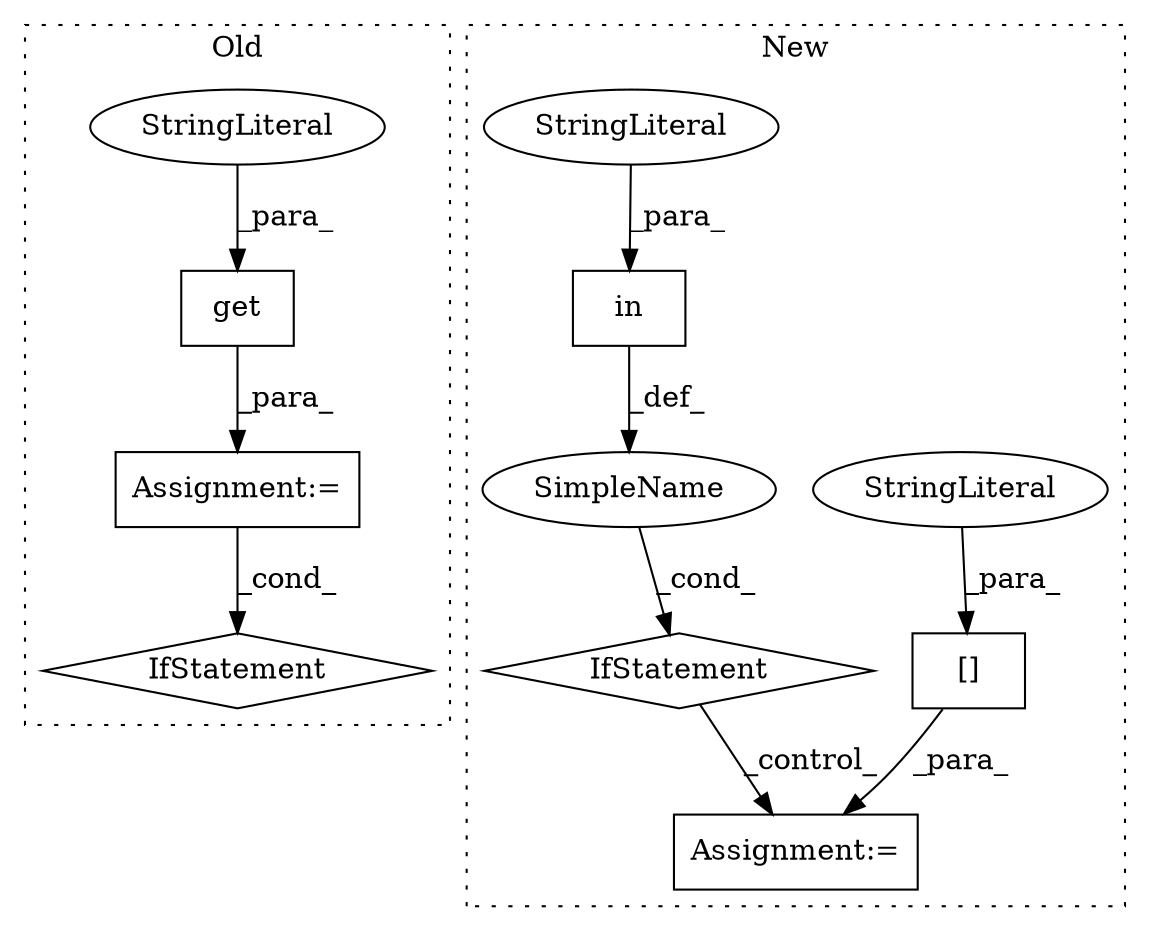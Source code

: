 digraph G {
subgraph cluster0 {
1 [label="get" a="32" s="2154,2165" l="4,1" shape="box"];
3 [label="StringLiteral" a="45" s="2158" l="7" shape="ellipse"];
5 [label="Assignment:=" a="7" s="2146" l="1" shape="box"];
11 [label="IfStatement" a="25" s="2172,2189" l="4,2" shape="diamond"];
label = "Old";
style="dotted";
}
subgraph cluster1 {
2 [label="[]" a="2" s="2596,2610" l="7,1" shape="box"];
4 [label="StringLiteral" a="45" s="2603" l="7" shape="ellipse"];
6 [label="Assignment:=" a="7" s="2595" l="1" shape="box"];
7 [label="IfStatement" a="25" s="2555,2580" l="8,2" shape="diamond"];
8 [label="SimpleName" a="42" s="" l="" shape="ellipse"];
9 [label="in" a="105" s="2563" l="17" shape="box"];
10 [label="StringLiteral" a="45" s="2563" l="7" shape="ellipse"];
label = "New";
style="dotted";
}
1 -> 5 [label="_para_"];
2 -> 6 [label="_para_"];
3 -> 1 [label="_para_"];
4 -> 2 [label="_para_"];
5 -> 11 [label="_cond_"];
7 -> 6 [label="_control_"];
8 -> 7 [label="_cond_"];
9 -> 8 [label="_def_"];
10 -> 9 [label="_para_"];
}